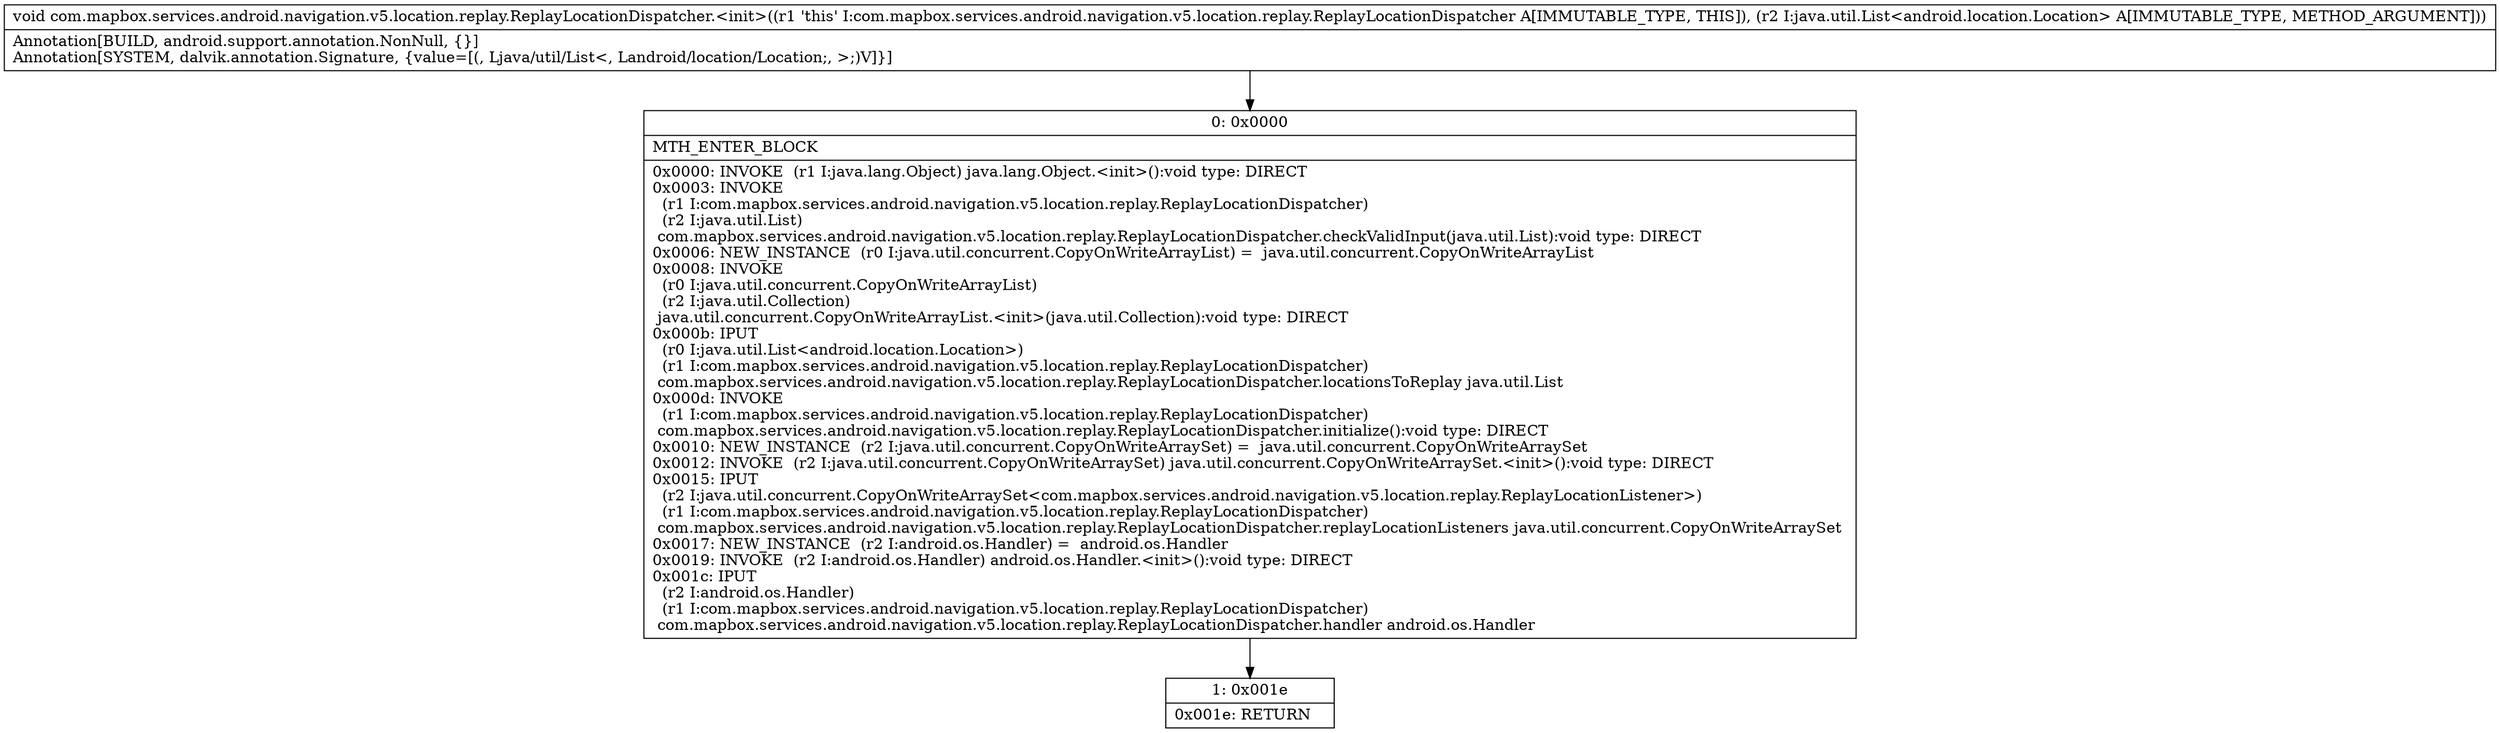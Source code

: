 digraph "CFG forcom.mapbox.services.android.navigation.v5.location.replay.ReplayLocationDispatcher.\<init\>(Ljava\/util\/List;)V" {
Node_0 [shape=record,label="{0\:\ 0x0000|MTH_ENTER_BLOCK\l|0x0000: INVOKE  (r1 I:java.lang.Object) java.lang.Object.\<init\>():void type: DIRECT \l0x0003: INVOKE  \l  (r1 I:com.mapbox.services.android.navigation.v5.location.replay.ReplayLocationDispatcher)\l  (r2 I:java.util.List)\l com.mapbox.services.android.navigation.v5.location.replay.ReplayLocationDispatcher.checkValidInput(java.util.List):void type: DIRECT \l0x0006: NEW_INSTANCE  (r0 I:java.util.concurrent.CopyOnWriteArrayList) =  java.util.concurrent.CopyOnWriteArrayList \l0x0008: INVOKE  \l  (r0 I:java.util.concurrent.CopyOnWriteArrayList)\l  (r2 I:java.util.Collection)\l java.util.concurrent.CopyOnWriteArrayList.\<init\>(java.util.Collection):void type: DIRECT \l0x000b: IPUT  \l  (r0 I:java.util.List\<android.location.Location\>)\l  (r1 I:com.mapbox.services.android.navigation.v5.location.replay.ReplayLocationDispatcher)\l com.mapbox.services.android.navigation.v5.location.replay.ReplayLocationDispatcher.locationsToReplay java.util.List \l0x000d: INVOKE  \l  (r1 I:com.mapbox.services.android.navigation.v5.location.replay.ReplayLocationDispatcher)\l com.mapbox.services.android.navigation.v5.location.replay.ReplayLocationDispatcher.initialize():void type: DIRECT \l0x0010: NEW_INSTANCE  (r2 I:java.util.concurrent.CopyOnWriteArraySet) =  java.util.concurrent.CopyOnWriteArraySet \l0x0012: INVOKE  (r2 I:java.util.concurrent.CopyOnWriteArraySet) java.util.concurrent.CopyOnWriteArraySet.\<init\>():void type: DIRECT \l0x0015: IPUT  \l  (r2 I:java.util.concurrent.CopyOnWriteArraySet\<com.mapbox.services.android.navigation.v5.location.replay.ReplayLocationListener\>)\l  (r1 I:com.mapbox.services.android.navigation.v5.location.replay.ReplayLocationDispatcher)\l com.mapbox.services.android.navigation.v5.location.replay.ReplayLocationDispatcher.replayLocationListeners java.util.concurrent.CopyOnWriteArraySet \l0x0017: NEW_INSTANCE  (r2 I:android.os.Handler) =  android.os.Handler \l0x0019: INVOKE  (r2 I:android.os.Handler) android.os.Handler.\<init\>():void type: DIRECT \l0x001c: IPUT  \l  (r2 I:android.os.Handler)\l  (r1 I:com.mapbox.services.android.navigation.v5.location.replay.ReplayLocationDispatcher)\l com.mapbox.services.android.navigation.v5.location.replay.ReplayLocationDispatcher.handler android.os.Handler \l}"];
Node_1 [shape=record,label="{1\:\ 0x001e|0x001e: RETURN   \l}"];
MethodNode[shape=record,label="{void com.mapbox.services.android.navigation.v5.location.replay.ReplayLocationDispatcher.\<init\>((r1 'this' I:com.mapbox.services.android.navigation.v5.location.replay.ReplayLocationDispatcher A[IMMUTABLE_TYPE, THIS]), (r2 I:java.util.List\<android.location.Location\> A[IMMUTABLE_TYPE, METHOD_ARGUMENT]))  | Annotation[BUILD, android.support.annotation.NonNull, \{\}]\lAnnotation[SYSTEM, dalvik.annotation.Signature, \{value=[(, Ljava\/util\/List\<, Landroid\/location\/Location;, \>;)V]\}]\l}"];
MethodNode -> Node_0;
Node_0 -> Node_1;
}

